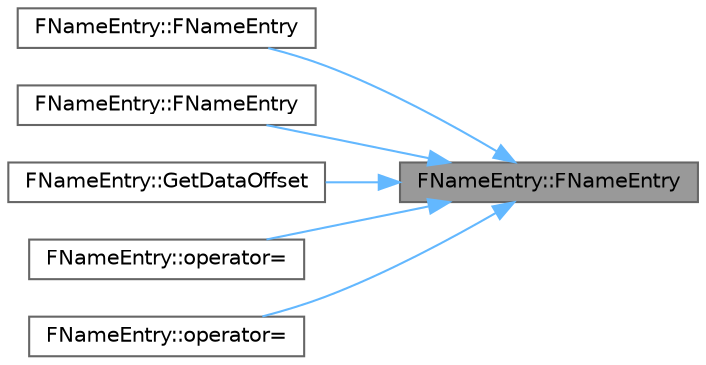 digraph "FNameEntry::FNameEntry"
{
 // INTERACTIVE_SVG=YES
 // LATEX_PDF_SIZE
  bgcolor="transparent";
  edge [fontname=Helvetica,fontsize=10,labelfontname=Helvetica,labelfontsize=10];
  node [fontname=Helvetica,fontsize=10,shape=box,height=0.2,width=0.4];
  rankdir="RL";
  Node1 [id="Node000001",label="FNameEntry::FNameEntry",height=0.2,width=0.4,color="gray40", fillcolor="grey60", style="filled", fontcolor="black",tooltip=" "];
  Node1 -> Node2 [id="edge1_Node000001_Node000002",dir="back",color="steelblue1",style="solid",tooltip=" "];
  Node2 [id="Node000002",label="FNameEntry::FNameEntry",height=0.2,width=0.4,color="grey40", fillcolor="white", style="filled",URL="$dd/def/structFNameEntry.html#a1f03893cc38b31c842d8798356471c63",tooltip=" "];
  Node1 -> Node3 [id="edge2_Node000001_Node000003",dir="back",color="steelblue1",style="solid",tooltip=" "];
  Node3 [id="Node000003",label="FNameEntry::FNameEntry",height=0.2,width=0.4,color="grey40", fillcolor="white", style="filled",URL="$dd/def/structFNameEntry.html#a34fa0171218bba94e3a0f4bcc1b1d354",tooltip=" "];
  Node1 -> Node4 [id="edge3_Node000001_Node000004",dir="back",color="steelblue1",style="solid",tooltip=" "];
  Node4 [id="Node000004",label="FNameEntry::GetDataOffset",height=0.2,width=0.4,color="grey40", fillcolor="white", style="filled",URL="$dd/def/structFNameEntry.html#aec715043c0547fb6b4392310b01a4728",tooltip=" "];
  Node1 -> Node5 [id="edge4_Node000001_Node000005",dir="back",color="steelblue1",style="solid",tooltip=" "];
  Node5 [id="Node000005",label="FNameEntry::operator=",height=0.2,width=0.4,color="grey40", fillcolor="white", style="filled",URL="$dd/def/structFNameEntry.html#ae48749598e614c59b1382a535f1c4cb3",tooltip=" "];
  Node1 -> Node6 [id="edge5_Node000001_Node000006",dir="back",color="steelblue1",style="solid",tooltip=" "];
  Node6 [id="Node000006",label="FNameEntry::operator=",height=0.2,width=0.4,color="grey40", fillcolor="white", style="filled",URL="$dd/def/structFNameEntry.html#a13cbf164c6f694d9e5f6b88b95e08629",tooltip=" "];
}
